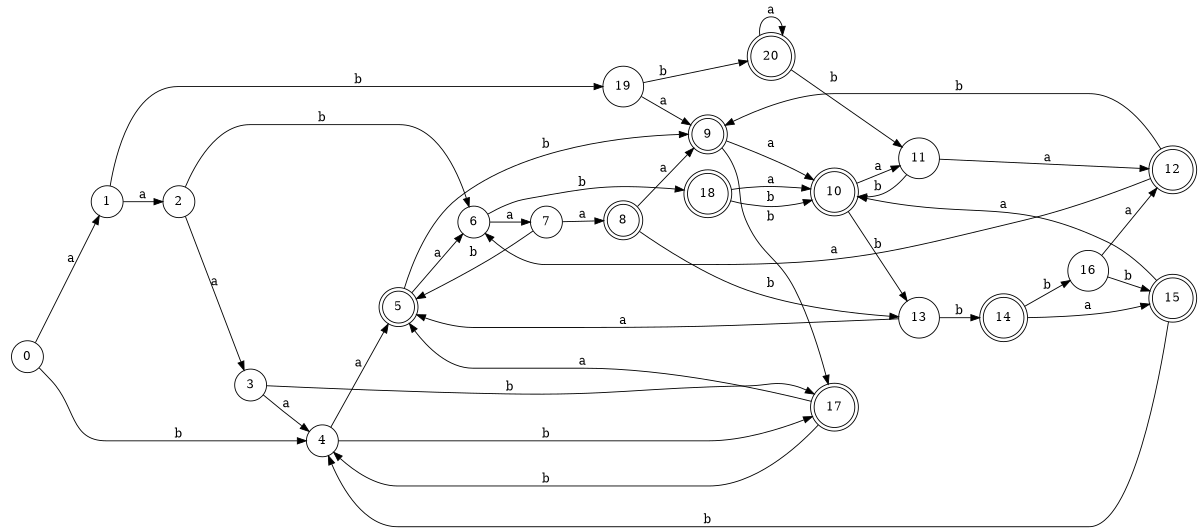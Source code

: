 digraph n17_6 {
__start0 [label="" shape="none"];

rankdir=LR;
size="8,5";

s0 [style="filled", color="black", fillcolor="white" shape="circle", label="0"];
s1 [style="filled", color="black", fillcolor="white" shape="circle", label="1"];
s2 [style="filled", color="black", fillcolor="white" shape="circle", label="2"];
s3 [style="filled", color="black", fillcolor="white" shape="circle", label="3"];
s4 [style="filled", color="black", fillcolor="white" shape="circle", label="4"];
s5 [style="rounded,filled", color="black", fillcolor="white" shape="doublecircle", label="5"];
s6 [style="filled", color="black", fillcolor="white" shape="circle", label="6"];
s7 [style="filled", color="black", fillcolor="white" shape="circle", label="7"];
s8 [style="rounded,filled", color="black", fillcolor="white" shape="doublecircle", label="8"];
s9 [style="rounded,filled", color="black", fillcolor="white" shape="doublecircle", label="9"];
s10 [style="rounded,filled", color="black", fillcolor="white" shape="doublecircle", label="10"];
s11 [style="filled", color="black", fillcolor="white" shape="circle", label="11"];
s12 [style="rounded,filled", color="black", fillcolor="white" shape="doublecircle", label="12"];
s13 [style="filled", color="black", fillcolor="white" shape="circle", label="13"];
s14 [style="rounded,filled", color="black", fillcolor="white" shape="doublecircle", label="14"];
s15 [style="rounded,filled", color="black", fillcolor="white" shape="doublecircle", label="15"];
s16 [style="filled", color="black", fillcolor="white" shape="circle", label="16"];
s17 [style="rounded,filled", color="black", fillcolor="white" shape="doublecircle", label="17"];
s18 [style="rounded,filled", color="black", fillcolor="white" shape="doublecircle", label="18"];
s19 [style="filled", color="black", fillcolor="white" shape="circle", label="19"];
s20 [style="rounded,filled", color="black", fillcolor="white" shape="doublecircle", label="20"];
s0 -> s1 [label="a"];
s0 -> s4 [label="b"];
s1 -> s2 [label="a"];
s1 -> s19 [label="b"];
s2 -> s3 [label="a"];
s2 -> s6 [label="b"];
s3 -> s4 [label="a"];
s3 -> s17 [label="b"];
s4 -> s5 [label="a"];
s4 -> s17 [label="b"];
s5 -> s6 [label="a"];
s5 -> s9 [label="b"];
s6 -> s7 [label="a"];
s6 -> s18 [label="b"];
s7 -> s8 [label="a"];
s7 -> s5 [label="b"];
s8 -> s9 [label="a"];
s8 -> s13 [label="b"];
s9 -> s10 [label="a"];
s9 -> s17 [label="b"];
s10 -> s11 [label="a"];
s10 -> s13 [label="b"];
s11 -> s12 [label="a"];
s11 -> s10 [label="b"];
s12 -> s6 [label="a"];
s12 -> s9 [label="b"];
s13 -> s5 [label="a"];
s13 -> s14 [label="b"];
s14 -> s15 [label="a"];
s14 -> s16 [label="b"];
s15 -> s10 [label="a"];
s15 -> s4 [label="b"];
s16 -> s12 [label="a"];
s16 -> s15 [label="b"];
s17 -> s5 [label="a"];
s17 -> s4 [label="b"];
s18 -> s10 [label="a"];
s18 -> s10 [label="b"];
s19 -> s9 [label="a"];
s19 -> s20 [label="b"];
s20 -> s20 [label="a"];
s20 -> s11 [label="b"];

}
